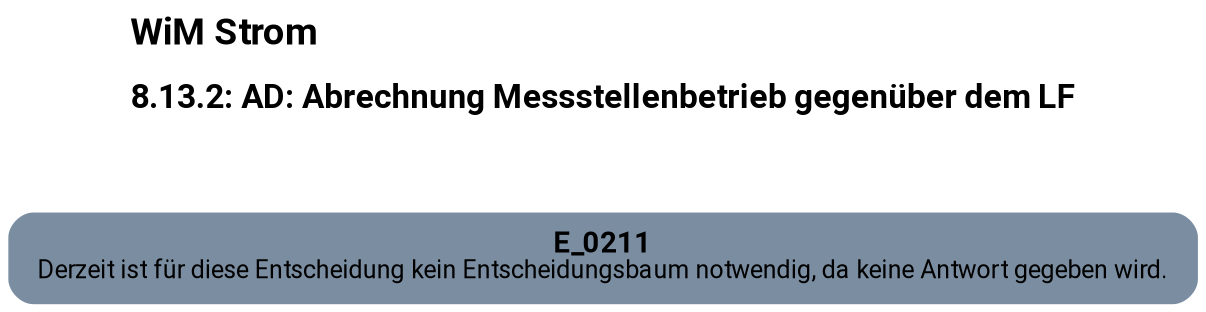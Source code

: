 digraph D {
    labelloc="t";
    label=<<B><FONT POINT-SIZE="18">WiM Strom</FONT></B><BR align="left"/><BR/><B><FONT POINT-SIZE="16">8.13.2: AD: Abrechnung Messstellenbetrieb gegenüber dem LF</FONT></B><BR align="left"/><BR/><BR/><BR/>>;
    ratio="compress";
    concentrate=true;
    pack=true;
    rankdir=TB;
    packmode="array";
    size="20,20";
    "Empty" [margin="0.2,0.12", shape=box, style="filled,rounded", penwidth=0.0, fillcolor="#7a8da1", label=<<B>E_0211</B><BR align="center"/><FONT point-size="12">Derzeit ist für diese Entscheidung kein Entscheidungsbaum notwendig, da keine Antwort gegeben wird.</FONT><BR align="center"/>>, fontname="Roboto, sans-serif"];


    bgcolor="transparent";
fontname="Roboto, sans-serif";
}